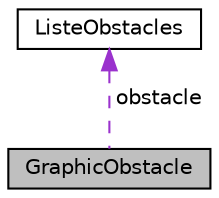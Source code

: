 digraph "GraphicObstacle"
{
  edge [fontname="Helvetica",fontsize="10",labelfontname="Helvetica",labelfontsize="10"];
  node [fontname="Helvetica",fontsize="10",shape=record];
  Node1 [label="GraphicObstacle",height=0.2,width=0.4,color="black", fillcolor="grey75", style="filled", fontcolor="black"];
  Node2 -> Node1 [dir="back",color="darkorchid3",fontsize="10",style="dashed",label=" obstacle" ,fontname="Helvetica"];
  Node2 [label="ListeObstacles",height=0.2,width=0.4,color="black", fillcolor="white", style="filled",URL="$classListeObstacles.html"];
}
